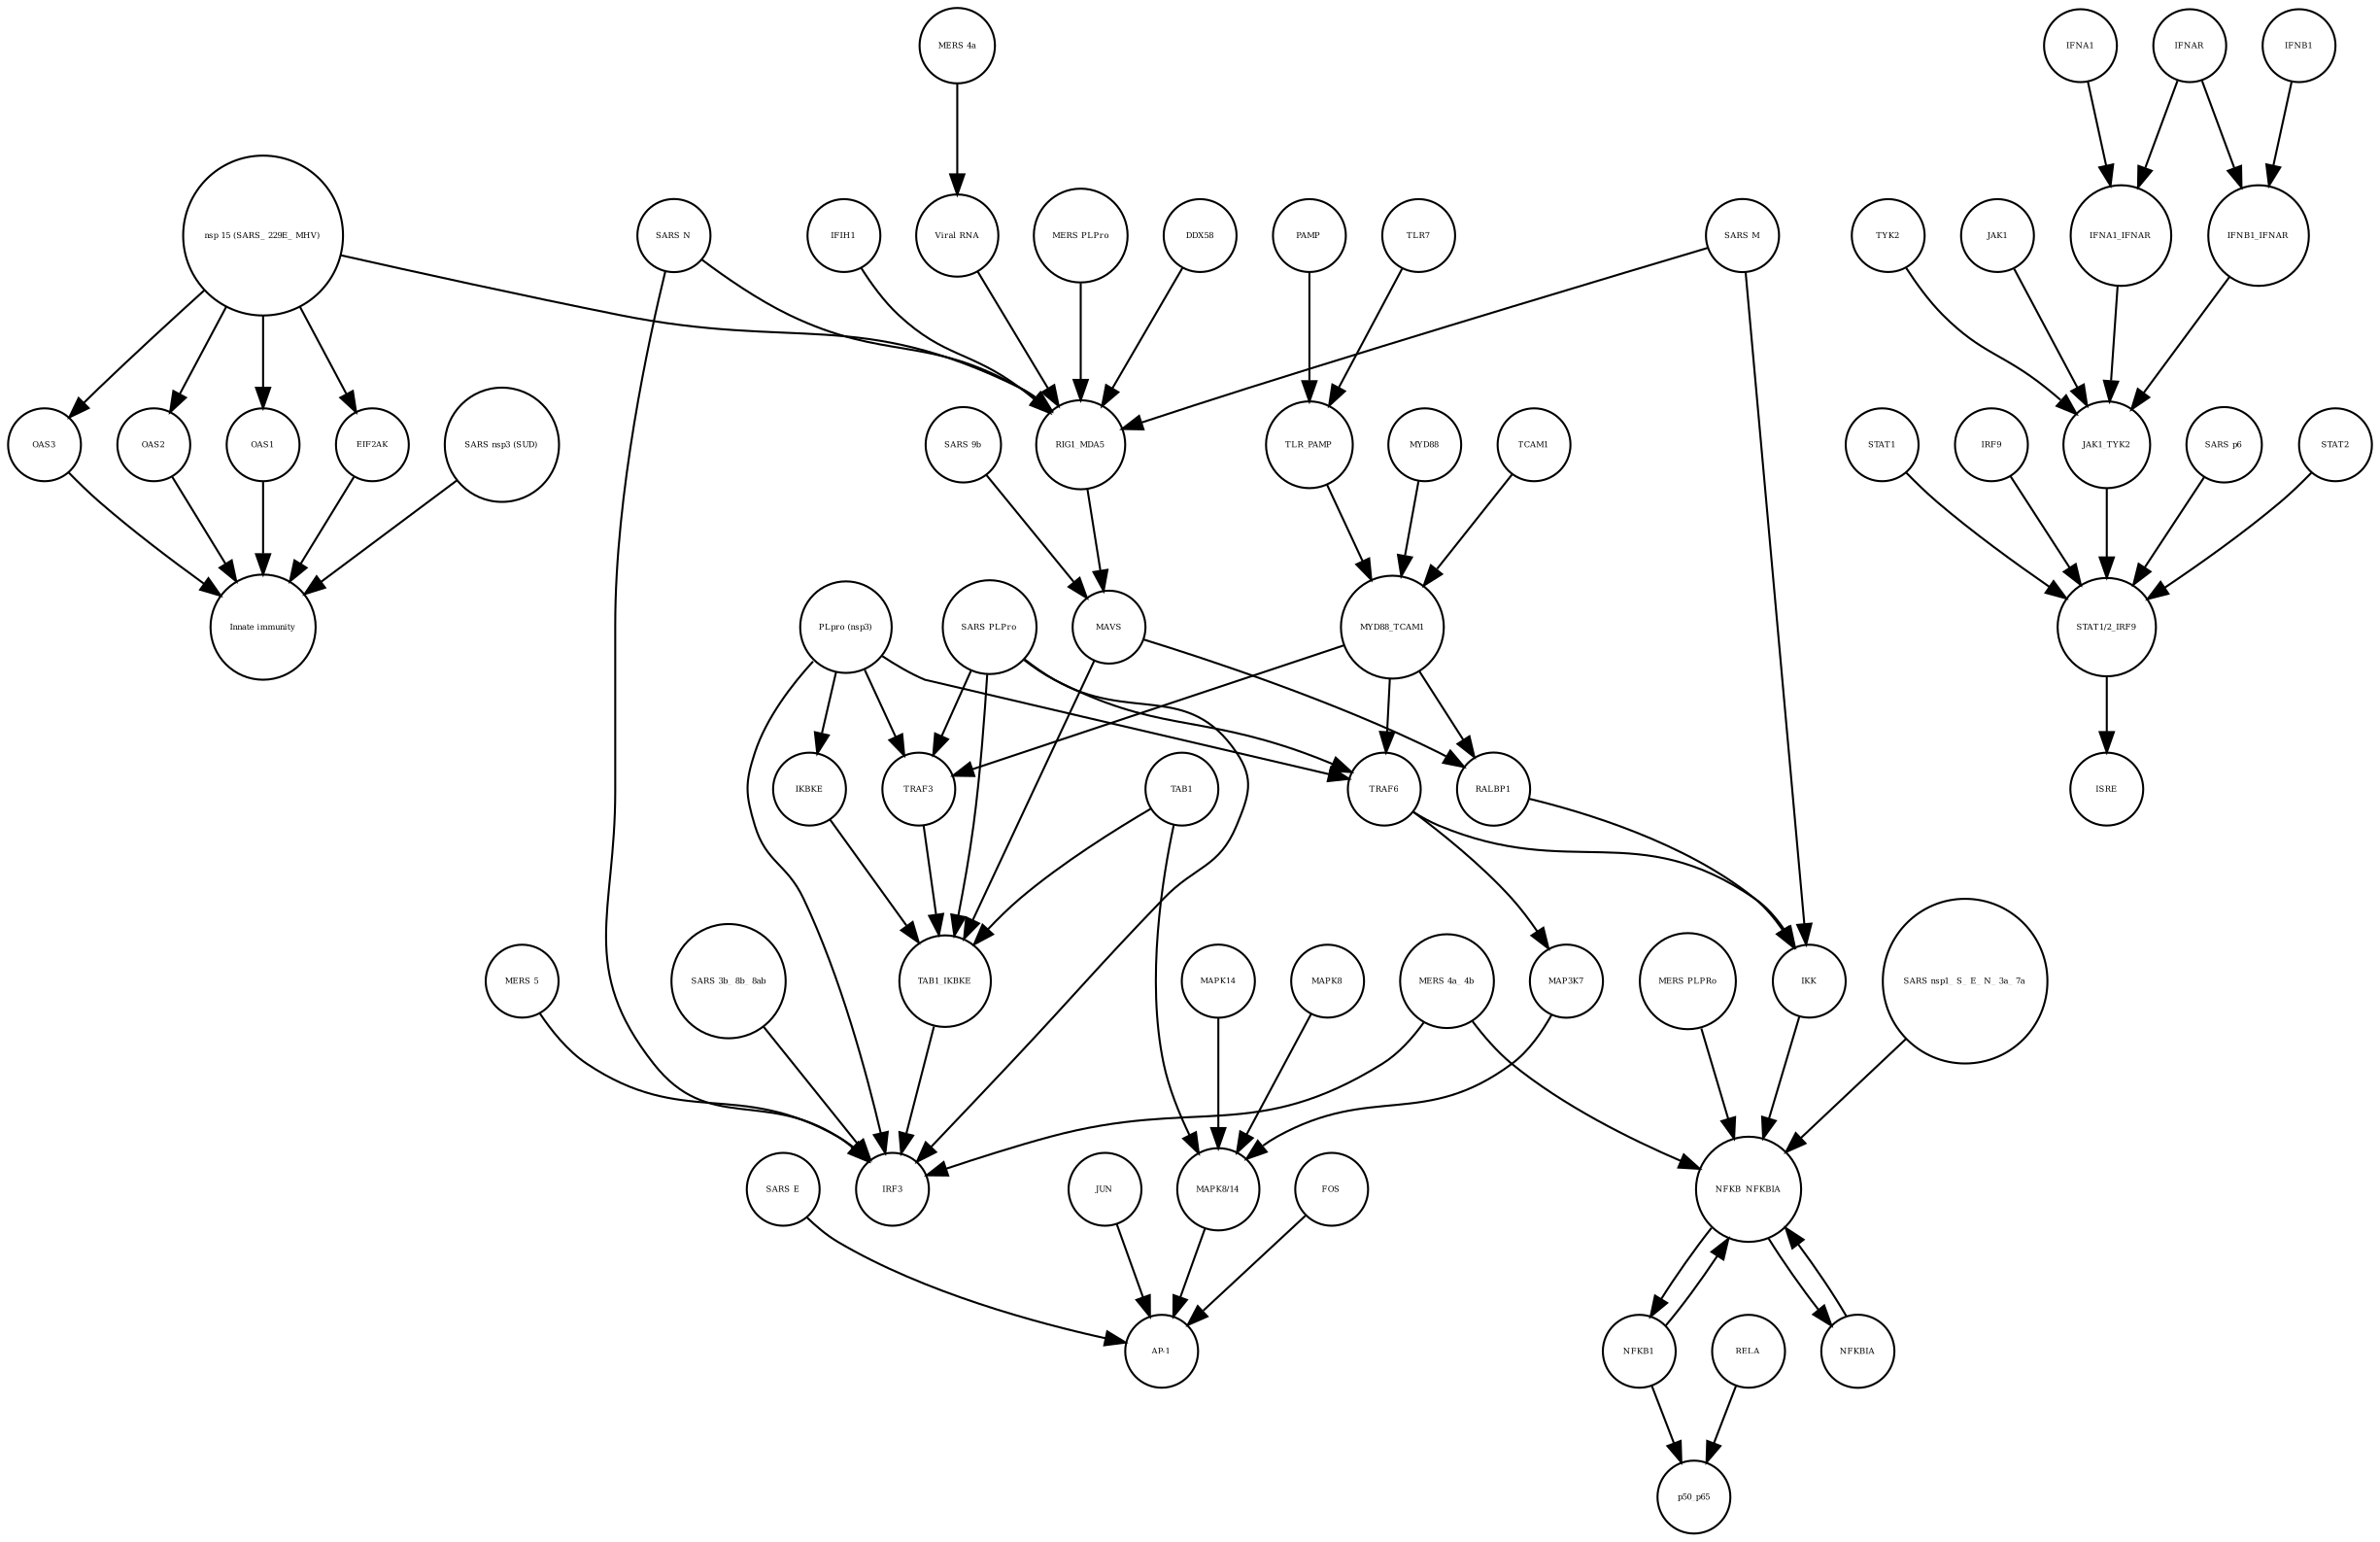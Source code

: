 strict digraph  {
OAS3 [annotation=urn_miriam_pubmed_31226023, bipartite=0, cls=macromolecule, fontsize=4, label=OAS3, shape=circle];
"Innate immunity" [annotation=urn_miriam_pubmed_31226023, bipartite=0, cls=phenotype, fontsize=4, label="Innate immunity", shape=circle];
OAS2 [annotation=urn_miriam_pubmed_31226023, bipartite=0, cls=macromolecule, fontsize=4, label=OAS2, shape=circle];
OAS1 [annotation=urn_miriam_pubmed_31226023, bipartite=0, cls=macromolecule, fontsize=4, label=OAS1, shape=circle];
EIF2AK [annotation=urn_miriam_pubmed_31226023, bipartite=0, cls=macromolecule, fontsize=4, label=EIF2AK, shape=circle];
"SARS nsp3 (SUD)" [annotation=urn_miriam_pubmed_31226023, bipartite=0, cls=macromolecule, fontsize=4, label="SARS nsp3 (SUD)", shape=circle];
DDX58 [annotation="", bipartite=0, cls=macromolecule, fontsize=4, label=DDX58, shape=circle];
ISRE [annotation=urn_miriam_pubmed_31226023, bipartite=0, cls=complex, fontsize=4, label=ISRE, shape=circle];
IKK [annotation="", bipartite=0, cls=complex, fontsize=4, label=IKK, shape=circle];
"MERS 4a_ 4b" [annotation="", bipartite=0, cls=macromolecule, fontsize=4, label="MERS 4a_ 4b", shape=circle];
"MAPK8/14" [annotation="", bipartite=0, cls=complex, fontsize=4, label="MAPK8/14", shape=circle];
STAT1 [annotation=urn_miriam_pubmed_31226023, bipartite=0, cls=macromolecule, fontsize=4, label=STAT1, shape=circle];
RIG1_MDA5 [annotation="", bipartite=0, cls=complex, fontsize=4, label=RIG1_MDA5, shape=circle];
IRF9 [annotation=urn_miriam_pubmed_31226023, bipartite=0, cls=macromolecule, fontsize=4, label=IRF9, shape=circle];
IFNAR [annotation=urn_miriam_pubmed_31226023, bipartite=0, cls=complex, fontsize=4, label=IFNAR, shape=circle];
FOS [annotation="", bipartite=0, cls=macromolecule, fontsize=4, label=FOS, shape=circle];
JAK1_TYK2 [annotation=urn_miriam_pubmed_31226023, bipartite=0, cls=complex, fontsize=4, label=JAK1_TYK2, shape=circle];
TYK2 [annotation=urn_miriam_pubmed_31226023, bipartite=0, cls=macromolecule, fontsize=4, label=TYK2, shape=circle];
MAPK14 [annotation="", bipartite=0, cls=macromolecule, fontsize=4, label=MAPK14, shape=circle];
JAK1 [annotation=urn_miriam_pubmed_31226023, bipartite=0, cls=macromolecule, fontsize=4, label=JAK1, shape=circle];
"AP-1" [annotation="", bipartite=0, cls=complex, fontsize=4, label="AP-1", shape=circle];
IFNA1_IFNAR [annotation=urn_miriam_pubmed_31226023, bipartite=0, cls=complex, fontsize=4, label=IFNA1_IFNAR, shape=circle];
NFKB1 [annotation="", bipartite=0, cls=macromolecule, fontsize=4, label=NFKB1, shape=circle];
RELA [annotation="", bipartite=0, cls=macromolecule, fontsize=4, label=RELA, shape=circle];
"SARS 9b" [annotation=urn_miriam_pubmed_31226023, bipartite=0, cls=macromolecule, fontsize=4, label="SARS 9b", shape=circle];
"SARS p6" [annotation=urn_miriam_pubmed_31226023, bipartite=0, cls=macromolecule, fontsize=4, label="SARS p6", shape=circle];
IFNB1_IFNAR [annotation=urn_miriam_pubmed_31226023, bipartite=0, cls=complex, fontsize=4, label=IFNB1_IFNAR, shape=circle];
IFIH1 [annotation="", bipartite=0, cls=macromolecule, fontsize=4, label=IFIH1, shape=circle];
TLR_PAMP [annotation="", bipartite=0, cls=complex, fontsize=4, label=TLR_PAMP, shape=circle];
TLR7 [annotation="", bipartite=0, cls=macromolecule, fontsize=4, label=TLR7, shape=circle];
NFKB_NFKBIA [annotation="", bipartite=0, cls=complex, fontsize=4, label=NFKB_NFKBIA, shape=circle];
"SARS nsp1_ S_ E_ N_ 3a_ 7a" [annotation=urn_miriam_pubmed_31226023, bipartite=0, cls=macromolecule, fontsize=4, label="SARS nsp1_ S_ E_ N_ 3a_ 7a", shape=circle];
"MERS 5" [annotation="", bipartite=0, cls=macromolecule, fontsize=4, label="MERS 5", shape=circle];
"nsp 15 (SARS_ 229E_ MHV)" [annotation=urn_miriam_pubmed_31226023, bipartite=0, cls=macromolecule, fontsize=4, label="nsp 15 (SARS_ 229E_ MHV)", shape=circle];
"PLpro (nsp3)" [annotation="", bipartite=0, cls=macromolecule, fontsize=4, label="PLpro (nsp3)", shape=circle];
IRF3 [annotation="", bipartite=0, cls=macromolecule, fontsize=4, label=IRF3, shape=circle];
"SARS 3b_ 8b_ 8ab" [annotation=urn_miriam_pubmed_31226023, bipartite=0, cls=macromolecule, fontsize=4, label="SARS 3b_ 8b_ 8ab", shape=circle];
TAB1_IKBKE [annotation="", bipartite=0, cls=complex, fontsize=4, label=TAB1_IKBKE, shape=circle];
MAVS [annotation="", bipartite=0, cls=macromolecule, fontsize=4, label=MAVS, shape=circle];
RALBP1 [annotation="", bipartite=0, cls=macromolecule, fontsize=4, label=RALBP1, shape=circle];
MAP3K7 [annotation="", bipartite=0, cls=macromolecule, fontsize=4, label=MAP3K7, shape=circle];
TRAF6 [annotation="", bipartite=0, cls=macromolecule, fontsize=4, label=TRAF6, shape=circle];
"SARS E" [annotation=urn_miriam_pubmed_31226023, bipartite=0, cls=macromolecule, fontsize=4, label="SARS E", shape=circle];
PAMP [annotation="", bipartite=0, cls="simple chemical", fontsize=4, label=PAMP, shape=circle];
"SARS N" [annotation="", bipartite=0, cls=macromolecule, fontsize=4, label="SARS N", shape=circle];
"Viral RNA" [annotation="", bipartite=0, cls="simple chemical", fontsize=4, label="Viral RNA", shape=circle];
"MERS PLPRo" [annotation="", bipartite=0, cls=macromolecule, fontsize=4, label="MERS PLPRo", shape=circle];
"MERS PLPro" [annotation="", bipartite=0, cls=macromolecule, fontsize=4, label="MERS PLPro", shape=circle];
MAPK8 [annotation="", bipartite=0, cls=macromolecule, fontsize=4, label=MAPK8, shape=circle];
"SARS PLPro" [annotation=urn_miriam_pubmed_31226023, bipartite=0, cls=macromolecule, fontsize=4, label="SARS PLPro", shape=circle];
NFKBIA [annotation="", bipartite=0, cls=macromolecule, fontsize=4, label=NFKBIA, shape=circle];
TAB1 [annotation="", bipartite=0, cls=macromolecule, fontsize=4, label=TAB1, shape=circle];
IKBKE [annotation="", bipartite=0, cls=macromolecule, fontsize=4, label=IKBKE, shape=circle];
"MERS 4a" [annotation="", bipartite=0, cls=macromolecule, fontsize=4, label="MERS 4a", shape=circle];
IFNA1 [annotation="urn_miriam_pubmed_17911435|urn_miriam_pubmed_24362405", bipartite=0, cls=macromolecule, fontsize=4, label=IFNA1, shape=circle];
MYD88_TCAM1 [annotation="", bipartite=0, cls=complex, fontsize=4, label=MYD88_TCAM1, shape=circle];
STAT2 [annotation=urn_miriam_pubmed_31226023, bipartite=0, cls=macromolecule, fontsize=4, label=STAT2, shape=circle];
JUN [annotation="", bipartite=0, cls=macromolecule, fontsize=4, label=JUN, shape=circle];
IFNB1 [annotation=urn_miriam_pubmed_24362405, bipartite=0, cls=macromolecule, fontsize=4, label=IFNB1, shape=circle];
MYD88 [annotation=urn_miriam_pubmed_31226023, bipartite=0, cls=macromolecule, fontsize=4, label=MYD88, shape=circle];
TRAF3 [annotation="", bipartite=0, cls=macromolecule, fontsize=4, label=TRAF3, shape=circle];
p50_p65 [annotation="", bipartite=0, cls=complex, fontsize=4, label=p50_p65, shape=circle];
"STAT1/2_IRF9" [annotation=urn_miriam_pubmed_31226023, bipartite=0, cls=complex, fontsize=4, label="STAT1/2_IRF9", shape=circle];
"SARS M" [annotation=urn_miriam_pubmed_31226023, bipartite=0, cls=macromolecule, fontsize=4, label="SARS M", shape=circle];
TCAM1 [annotation="", bipartite=0, cls=macromolecule, fontsize=4, label=TCAM1, shape=circle];
OAS3 -> "Innate immunity"  [annotation="", interaction_type=stimulation];
OAS2 -> "Innate immunity"  [annotation="", interaction_type=stimulation];
OAS1 -> "Innate immunity"  [annotation="", interaction_type=stimulation];
EIF2AK -> "Innate immunity"  [annotation="", interaction_type=stimulation];
"SARS nsp3 (SUD)" -> "Innate immunity"  [annotation="", interaction_type=inhibition];
DDX58 -> RIG1_MDA5  [annotation="", interaction_type=production];
IKK -> NFKB_NFKBIA  [annotation="", interaction_type=inhibition];
"MERS 4a_ 4b" -> IRF3  [annotation="", interaction_type=inhibition];
"MERS 4a_ 4b" -> NFKB_NFKBIA  [annotation="", interaction_type=inhibition];
"MAPK8/14" -> "AP-1"  [annotation="", interaction_type=catalysis];
STAT1 -> "STAT1/2_IRF9"  [annotation="", interaction_type=production];
RIG1_MDA5 -> MAVS  [annotation="", interaction_type=catalysis];
IRF9 -> "STAT1/2_IRF9"  [annotation="", interaction_type=production];
IFNAR -> IFNB1_IFNAR  [annotation="", interaction_type=production];
IFNAR -> IFNA1_IFNAR  [annotation="", interaction_type=production];
FOS -> "AP-1"  [annotation="", interaction_type=production];
JAK1_TYK2 -> "STAT1/2_IRF9"  [annotation=urn_miriam_pubmed_31226023, interaction_type=catalysis];
TYK2 -> JAK1_TYK2  [annotation="", interaction_type=production];
MAPK14 -> "MAPK8/14"  [annotation="", interaction_type=production];
JAK1 -> JAK1_TYK2  [annotation="", interaction_type=production];
IFNA1_IFNAR -> JAK1_TYK2  [annotation=urn_miriam_pubmed_31226023, interaction_type=catalysis];
NFKB1 -> p50_p65  [annotation="", interaction_type=production];
NFKB1 -> NFKB_NFKBIA  [annotation="", interaction_type=production];
RELA -> p50_p65  [annotation="", interaction_type=production];
"SARS 9b" -> MAVS  [annotation="", interaction_type=inhibition];
"SARS p6" -> "STAT1/2_IRF9"  [annotation=urn_miriam_pubmed_31226023, interaction_type=inhibition];
IFNB1_IFNAR -> JAK1_TYK2  [annotation=urn_miriam_pubmed_31226023, interaction_type=catalysis];
IFIH1 -> RIG1_MDA5  [annotation="", interaction_type=production];
TLR_PAMP -> MYD88_TCAM1  [annotation="", interaction_type=catalysis];
TLR7 -> TLR_PAMP  [annotation="", interaction_type=production];
NFKB_NFKBIA -> NFKBIA  [annotation="", interaction_type=production];
NFKB_NFKBIA -> NFKB1  [annotation="", interaction_type=production];
"SARS nsp1_ S_ E_ N_ 3a_ 7a" -> NFKB_NFKBIA  [annotation="", interaction_type=catalysis];
"MERS 5" -> IRF3  [annotation="", interaction_type=inhibition];
"nsp 15 (SARS_ 229E_ MHV)" -> OAS1  [annotation="", interaction_type=inhibition];
"nsp 15 (SARS_ 229E_ MHV)" -> EIF2AK  [annotation="", interaction_type=inhibition];
"nsp 15 (SARS_ 229E_ MHV)" -> OAS2  [annotation="", interaction_type=inhibition];
"nsp 15 (SARS_ 229E_ MHV)" -> OAS3  [annotation="", interaction_type=inhibition];
"nsp 15 (SARS_ 229E_ MHV)" -> RIG1_MDA5  [annotation="", interaction_type=inhibition];
"PLpro (nsp3)" -> IKBKE  [annotation="", interaction_type=inhibition];
"PLpro (nsp3)" -> TRAF6  [annotation=urn_miriam_pubmed_31226023, interaction_type=inhibition];
"PLpro (nsp3)" -> TRAF3  [annotation="", interaction_type=inhibition];
"PLpro (nsp3)" -> IRF3  [annotation="", interaction_type=inhibition];
"SARS 3b_ 8b_ 8ab" -> IRF3  [annotation="", interaction_type=inhibition];
TAB1_IKBKE -> IRF3  [annotation="", interaction_type=catalysis];
MAVS -> RALBP1  [annotation="", interaction_type=catalysis];
MAVS -> TAB1_IKBKE  [annotation="", interaction_type=catalysis];
RALBP1 -> IKK  [annotation="", interaction_type=catalysis];
MAP3K7 -> "MAPK8/14"  [annotation="", interaction_type=catalysis];
TRAF6 -> MAP3K7  [annotation="", interaction_type=catalysis];
TRAF6 -> IKK  [annotation="", interaction_type=catalysis];
"SARS E" -> "AP-1"  [annotation="", interaction_type=catalysis];
PAMP -> TLR_PAMP  [annotation="", interaction_type=production];
"SARS N" -> RIG1_MDA5  [annotation="", interaction_type=inhibition];
"SARS N" -> IRF3  [annotation="", interaction_type=inhibition];
"Viral RNA" -> RIG1_MDA5  [annotation="", interaction_type=catalysis];
"MERS PLPRo" -> NFKB_NFKBIA  [annotation="", interaction_type=inhibition];
"MERS PLPro" -> RIG1_MDA5  [annotation="", interaction_type=inhibition];
MAPK8 -> "MAPK8/14"  [annotation="", interaction_type=production];
"SARS PLPro" -> TRAF6  [annotation=urn_miriam_pubmed_31226023, interaction_type=inhibition];
"SARS PLPro" -> TRAF3  [annotation="", interaction_type=inhibition];
"SARS PLPro" -> IRF3  [annotation="", interaction_type=inhibition];
"SARS PLPro" -> TAB1_IKBKE  [annotation="", interaction_type=inhibition];
NFKBIA -> NFKB_NFKBIA  [annotation="", interaction_type=production];
TAB1 -> TAB1_IKBKE  [annotation="", interaction_type=production];
TAB1 -> "MAPK8/14"  [annotation="", interaction_type=catalysis];
IKBKE -> TAB1_IKBKE  [annotation="", interaction_type=production];
"MERS 4a" -> "Viral RNA"  [annotation="", interaction_type=inhibition];
IFNA1 -> IFNA1_IFNAR  [annotation="", interaction_type=production];
MYD88_TCAM1 -> TRAF6  [annotation=urn_miriam_pubmed_31226023, interaction_type=catalysis];
MYD88_TCAM1 -> TRAF3  [annotation="", interaction_type=catalysis];
MYD88_TCAM1 -> RALBP1  [annotation="", interaction_type=catalysis];
STAT2 -> "STAT1/2_IRF9"  [annotation="", interaction_type=production];
JUN -> "AP-1"  [annotation="", interaction_type=production];
IFNB1 -> IFNB1_IFNAR  [annotation="", interaction_type=production];
MYD88 -> MYD88_TCAM1  [annotation="", interaction_type=production];
TRAF3 -> TAB1_IKBKE  [annotation="", interaction_type=catalysis];
"STAT1/2_IRF9" -> ISRE  [annotation="", interaction_type=production];
"SARS M" -> IKK  [annotation="", interaction_type=inhibition];
"SARS M" -> RIG1_MDA5  [annotation="", interaction_type=inhibition];
TCAM1 -> MYD88_TCAM1  [annotation="", interaction_type=production];
}
